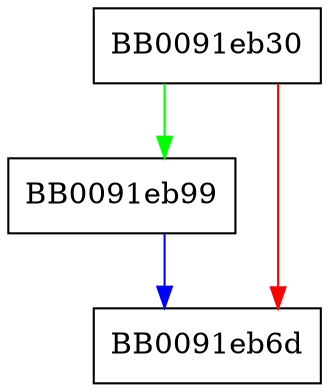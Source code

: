 digraph _dl_reloc_bad_type {
  node [shape="box"];
  graph [splines=ortho];
  BB0091eb30 -> BB0091eb99 [color="green"];
  BB0091eb30 -> BB0091eb6d [color="red"];
  BB0091eb99 -> BB0091eb6d [color="blue"];
}